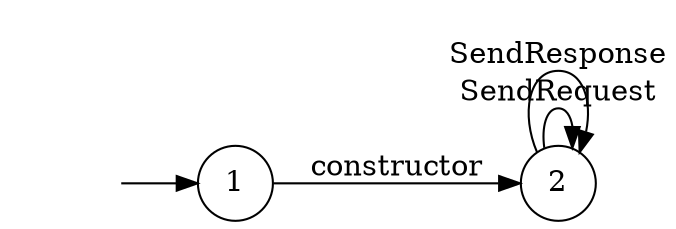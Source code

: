 digraph "Dapp-Automata-data/fuzzer/testnetdata-model-rq1/HelloBlockchain/contractorplus" {
	graph [rankdir=LR]
	"" [label="" shape=plaintext]
	2 [label=2 shape=circle]
	1 [label=1 shape=circle]
	"" -> 1 [label=""]
	1 -> 2 [label=constructor]
	2 -> 2 [label=SendRequest]
	2 -> 2 [label=SendResponse]
}
